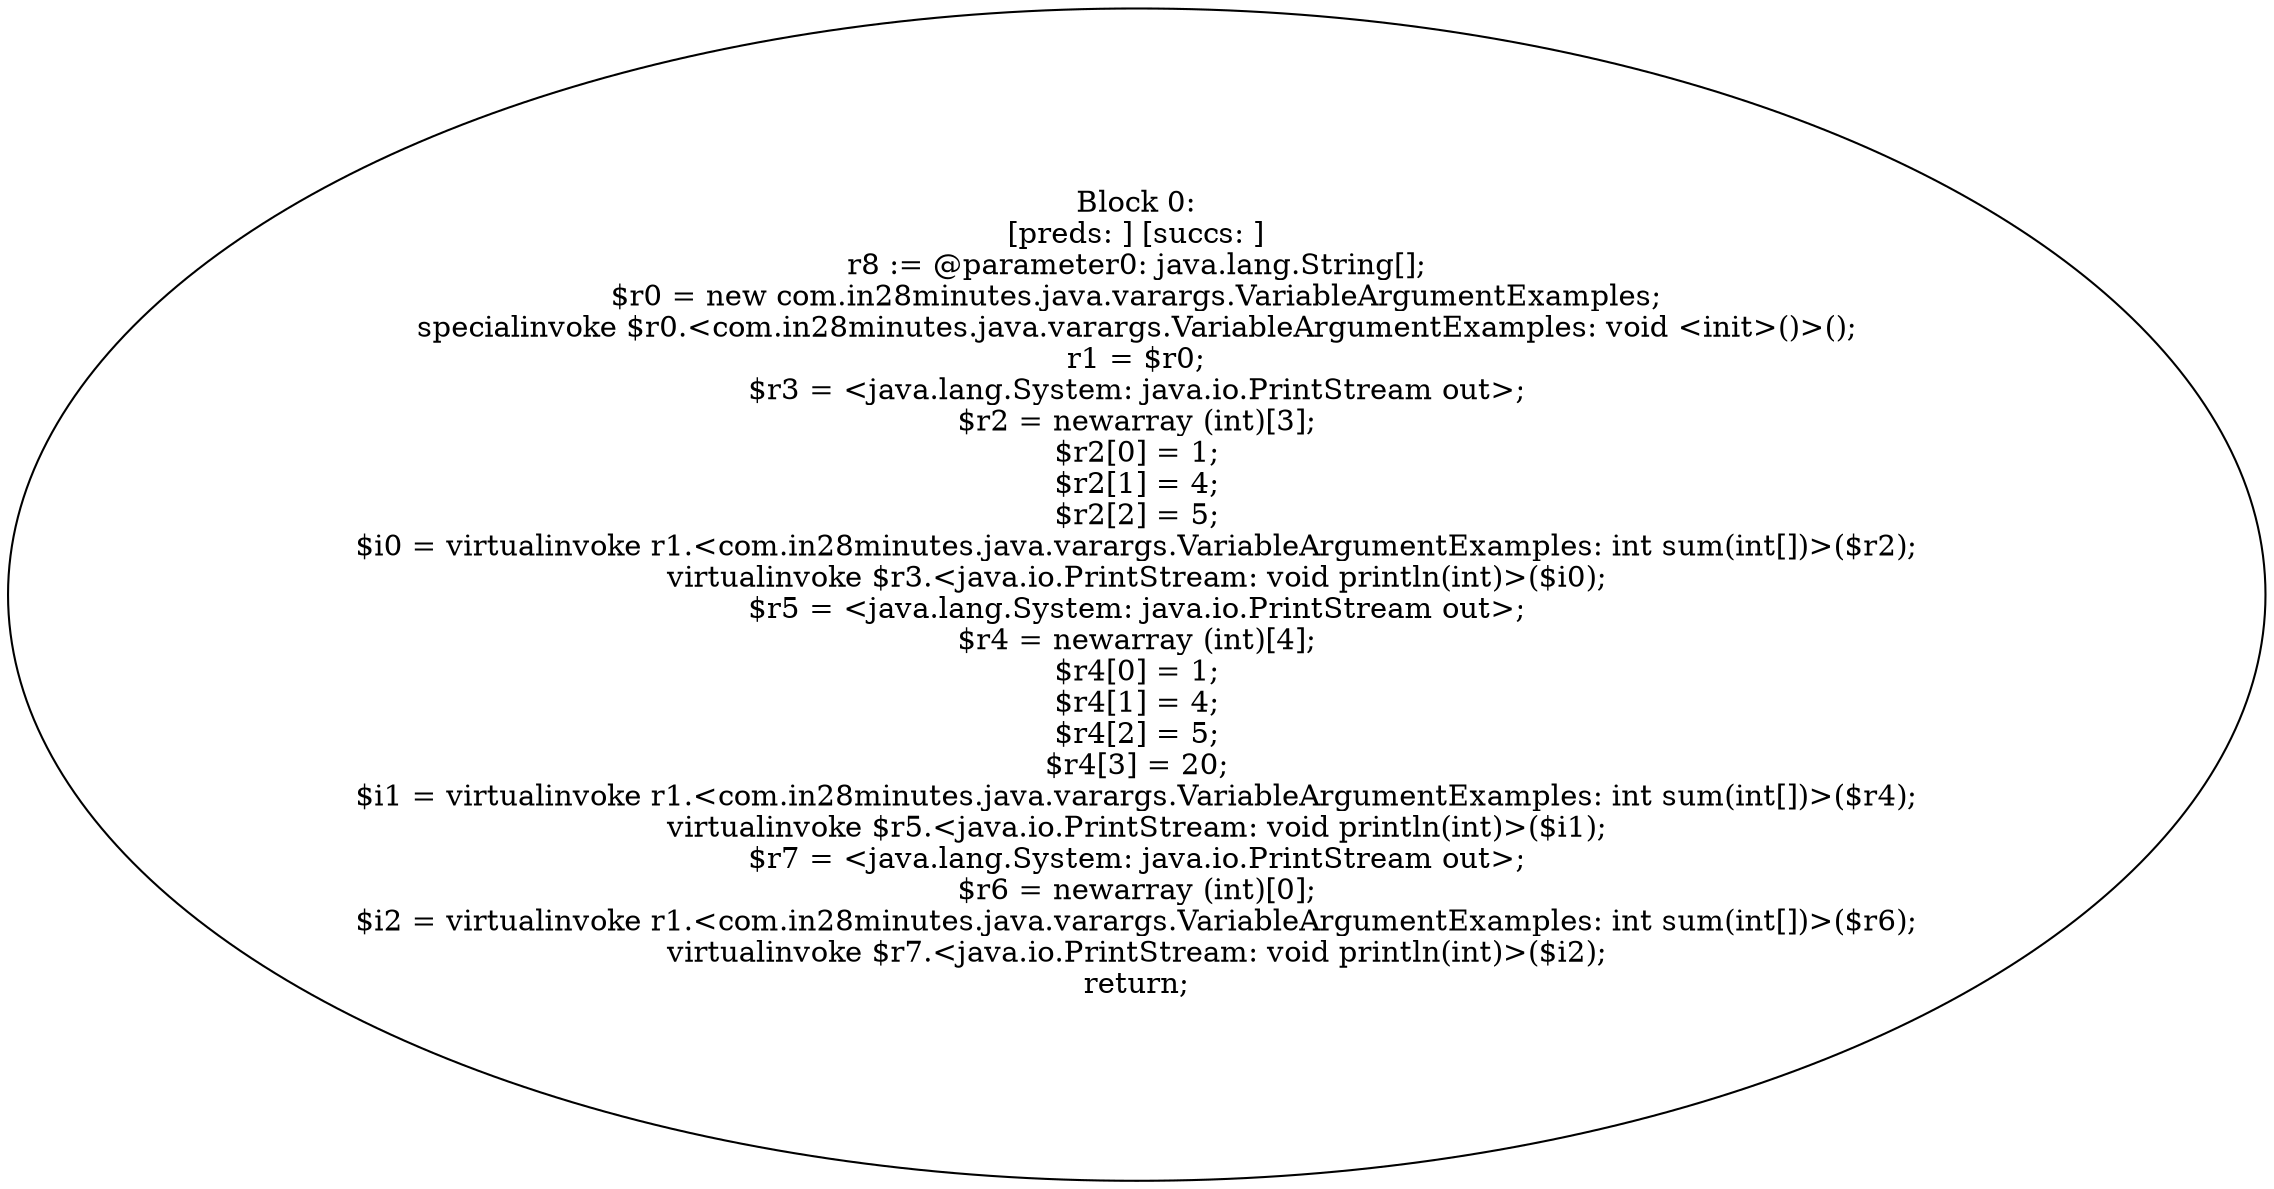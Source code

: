 digraph "unitGraph" {
    "Block 0:
[preds: ] [succs: ]
r8 := @parameter0: java.lang.String[];
$r0 = new com.in28minutes.java.varargs.VariableArgumentExamples;
specialinvoke $r0.<com.in28minutes.java.varargs.VariableArgumentExamples: void <init>()>();
r1 = $r0;
$r3 = <java.lang.System: java.io.PrintStream out>;
$r2 = newarray (int)[3];
$r2[0] = 1;
$r2[1] = 4;
$r2[2] = 5;
$i0 = virtualinvoke r1.<com.in28minutes.java.varargs.VariableArgumentExamples: int sum(int[])>($r2);
virtualinvoke $r3.<java.io.PrintStream: void println(int)>($i0);
$r5 = <java.lang.System: java.io.PrintStream out>;
$r4 = newarray (int)[4];
$r4[0] = 1;
$r4[1] = 4;
$r4[2] = 5;
$r4[3] = 20;
$i1 = virtualinvoke r1.<com.in28minutes.java.varargs.VariableArgumentExamples: int sum(int[])>($r4);
virtualinvoke $r5.<java.io.PrintStream: void println(int)>($i1);
$r7 = <java.lang.System: java.io.PrintStream out>;
$r6 = newarray (int)[0];
$i2 = virtualinvoke r1.<com.in28minutes.java.varargs.VariableArgumentExamples: int sum(int[])>($r6);
virtualinvoke $r7.<java.io.PrintStream: void println(int)>($i2);
return;
"
}
